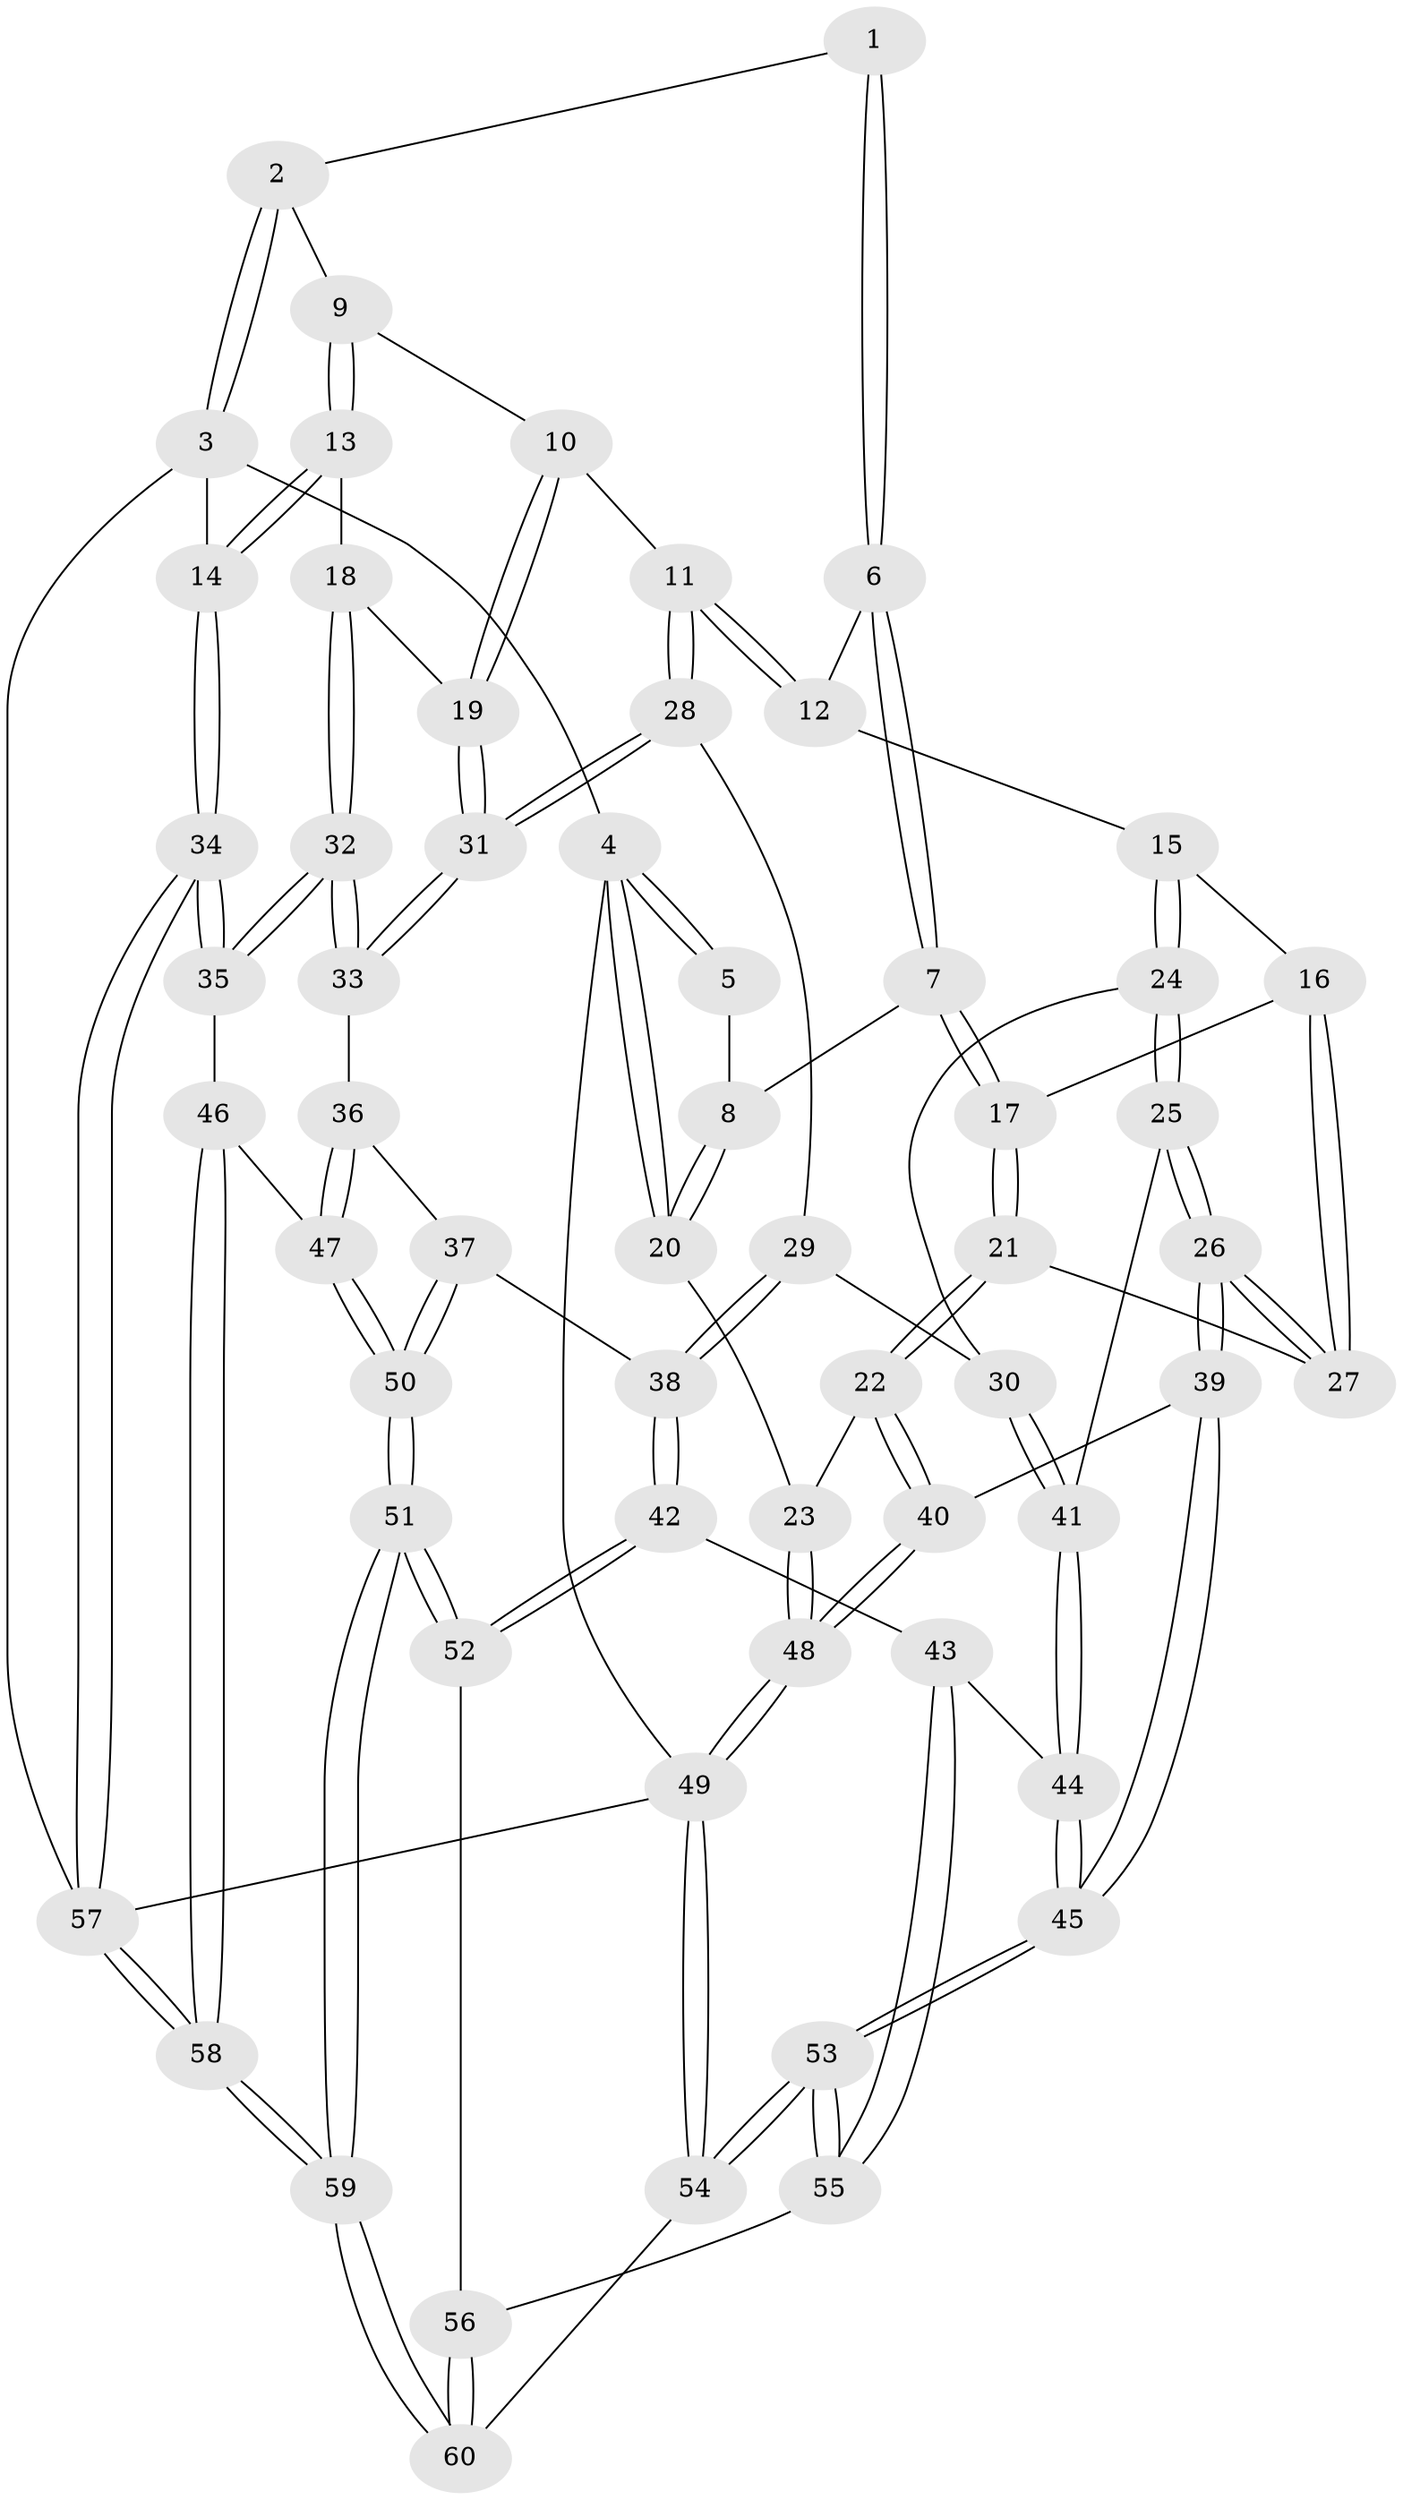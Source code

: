 // coarse degree distribution, {4: 0.38235294117647056, 5: 0.35294117647058826, 3: 0.17647058823529413, 6: 0.08823529411764706}
// Generated by graph-tools (version 1.1) at 2025/24/03/03/25 07:24:33]
// undirected, 60 vertices, 147 edges
graph export_dot {
graph [start="1"]
  node [color=gray90,style=filled];
  1 [pos="+0.25898724472271084+0"];
  2 [pos="+0.5944087286928864+0"];
  3 [pos="+1+0"];
  4 [pos="+0+0"];
  5 [pos="+0.17031777056997027+0"];
  6 [pos="+0.21875205159834601+0.17943660766086808"];
  7 [pos="+0.14999193113586207+0.24032595736384668"];
  8 [pos="+0.02130402025476255+0.23320680796582918"];
  9 [pos="+0.6088281566847447+0"];
  10 [pos="+0.5941450851038144+0.15427259093827364"];
  11 [pos="+0.5754718111408216+0.1813043892779094"];
  12 [pos="+0.5084639229693568+0.1958579370103343"];
  13 [pos="+1+0.17209355470511295"];
  14 [pos="+1+0.15748652072910307"];
  15 [pos="+0.3291466763054568+0.3638821849815301"];
  16 [pos="+0.32888057130319226+0.3638244278285844"];
  17 [pos="+0.18618187789198107+0.3054959271697728"];
  18 [pos="+0.9741832157844552+0.26532769530814043"];
  19 [pos="+0.8865706398354897+0.2831636067016222"];
  20 [pos="+0+0.2785246605460016"];
  21 [pos="+0.18831573785701694+0.4152199471956511"];
  22 [pos="+0.0858058903378946+0.5208671832455443"];
  23 [pos="+0+0.4144053016319092"];
  24 [pos="+0.3352145660227798+0.3752250533641529"];
  25 [pos="+0.3214812201926737+0.5118278974205496"];
  26 [pos="+0.2886768716581779+0.5309120681967795"];
  27 [pos="+0.24732247473340702+0.4719880652978476"];
  28 [pos="+0.5773353105329008+0.34024790786662856"];
  29 [pos="+0.5743483993385556+0.34985967221509556"];
  30 [pos="+0.45976676956256896+0.4504120621864501"];
  31 [pos="+0.8147856515533106+0.4602754058375542"];
  32 [pos="+0.9419193792891866+0.5449180007930898"];
  33 [pos="+0.8205437644347793+0.5017563259331381"];
  34 [pos="+1+0.6355250072078633"];
  35 [pos="+1+0.6405822420793117"];
  36 [pos="+0.8146289091256347+0.5077850562786931"];
  37 [pos="+0.6812522737698904+0.5820491717914922"];
  38 [pos="+0.6437386993195398+0.5809862097161956"];
  39 [pos="+0.25188388136083645+0.628483912814594"];
  40 [pos="+0.14171427028148778+0.6090512857240029"];
  41 [pos="+0.4365195656374317+0.49667555084219467"];
  42 [pos="+0.6106692086895656+0.6118509414963396"];
  43 [pos="+0.5087392330523742+0.651256545028801"];
  44 [pos="+0.49172639671962715+0.6415949089164752"];
  45 [pos="+0.2808476843120172+0.6731433807865291"];
  46 [pos="+0.8995924763488182+0.7481558382863307"];
  47 [pos="+0.8370832700192148+0.7506421267791206"];
  48 [pos="+0+1"];
  49 [pos="+0+1"];
  50 [pos="+0.8209627894453972+0.7554258482706556"];
  51 [pos="+0.7232394758933058+0.846498554721613"];
  52 [pos="+0.7100187385699075+0.843766853418756"];
  53 [pos="+0.26437738872988487+1"];
  54 [pos="+0.17260494429349207+1"];
  55 [pos="+0.5107894864497826+0.8472961553852756"];
  56 [pos="+0.5895314162977066+0.8580299773186285"];
  57 [pos="+1+1"];
  58 [pos="+1+1"];
  59 [pos="+0.9007653456519679+1"];
  60 [pos="+0.6559527480377586+1"];
  1 -- 2;
  1 -- 6;
  1 -- 6;
  2 -- 3;
  2 -- 3;
  2 -- 9;
  3 -- 4;
  3 -- 14;
  3 -- 57;
  4 -- 5;
  4 -- 5;
  4 -- 20;
  4 -- 20;
  4 -- 49;
  5 -- 8;
  6 -- 7;
  6 -- 7;
  6 -- 12;
  7 -- 8;
  7 -- 17;
  7 -- 17;
  8 -- 20;
  8 -- 20;
  9 -- 10;
  9 -- 13;
  9 -- 13;
  10 -- 11;
  10 -- 19;
  10 -- 19;
  11 -- 12;
  11 -- 12;
  11 -- 28;
  11 -- 28;
  12 -- 15;
  13 -- 14;
  13 -- 14;
  13 -- 18;
  14 -- 34;
  14 -- 34;
  15 -- 16;
  15 -- 24;
  15 -- 24;
  16 -- 17;
  16 -- 27;
  16 -- 27;
  17 -- 21;
  17 -- 21;
  18 -- 19;
  18 -- 32;
  18 -- 32;
  19 -- 31;
  19 -- 31;
  20 -- 23;
  21 -- 22;
  21 -- 22;
  21 -- 27;
  22 -- 23;
  22 -- 40;
  22 -- 40;
  23 -- 48;
  23 -- 48;
  24 -- 25;
  24 -- 25;
  24 -- 30;
  25 -- 26;
  25 -- 26;
  25 -- 41;
  26 -- 27;
  26 -- 27;
  26 -- 39;
  26 -- 39;
  28 -- 29;
  28 -- 31;
  28 -- 31;
  29 -- 30;
  29 -- 38;
  29 -- 38;
  30 -- 41;
  30 -- 41;
  31 -- 33;
  31 -- 33;
  32 -- 33;
  32 -- 33;
  32 -- 35;
  32 -- 35;
  33 -- 36;
  34 -- 35;
  34 -- 35;
  34 -- 57;
  34 -- 57;
  35 -- 46;
  36 -- 37;
  36 -- 47;
  36 -- 47;
  37 -- 38;
  37 -- 50;
  37 -- 50;
  38 -- 42;
  38 -- 42;
  39 -- 40;
  39 -- 45;
  39 -- 45;
  40 -- 48;
  40 -- 48;
  41 -- 44;
  41 -- 44;
  42 -- 43;
  42 -- 52;
  42 -- 52;
  43 -- 44;
  43 -- 55;
  43 -- 55;
  44 -- 45;
  44 -- 45;
  45 -- 53;
  45 -- 53;
  46 -- 47;
  46 -- 58;
  46 -- 58;
  47 -- 50;
  47 -- 50;
  48 -- 49;
  48 -- 49;
  49 -- 54;
  49 -- 54;
  49 -- 57;
  50 -- 51;
  50 -- 51;
  51 -- 52;
  51 -- 52;
  51 -- 59;
  51 -- 59;
  52 -- 56;
  53 -- 54;
  53 -- 54;
  53 -- 55;
  53 -- 55;
  54 -- 60;
  55 -- 56;
  56 -- 60;
  56 -- 60;
  57 -- 58;
  57 -- 58;
  58 -- 59;
  58 -- 59;
  59 -- 60;
  59 -- 60;
}
